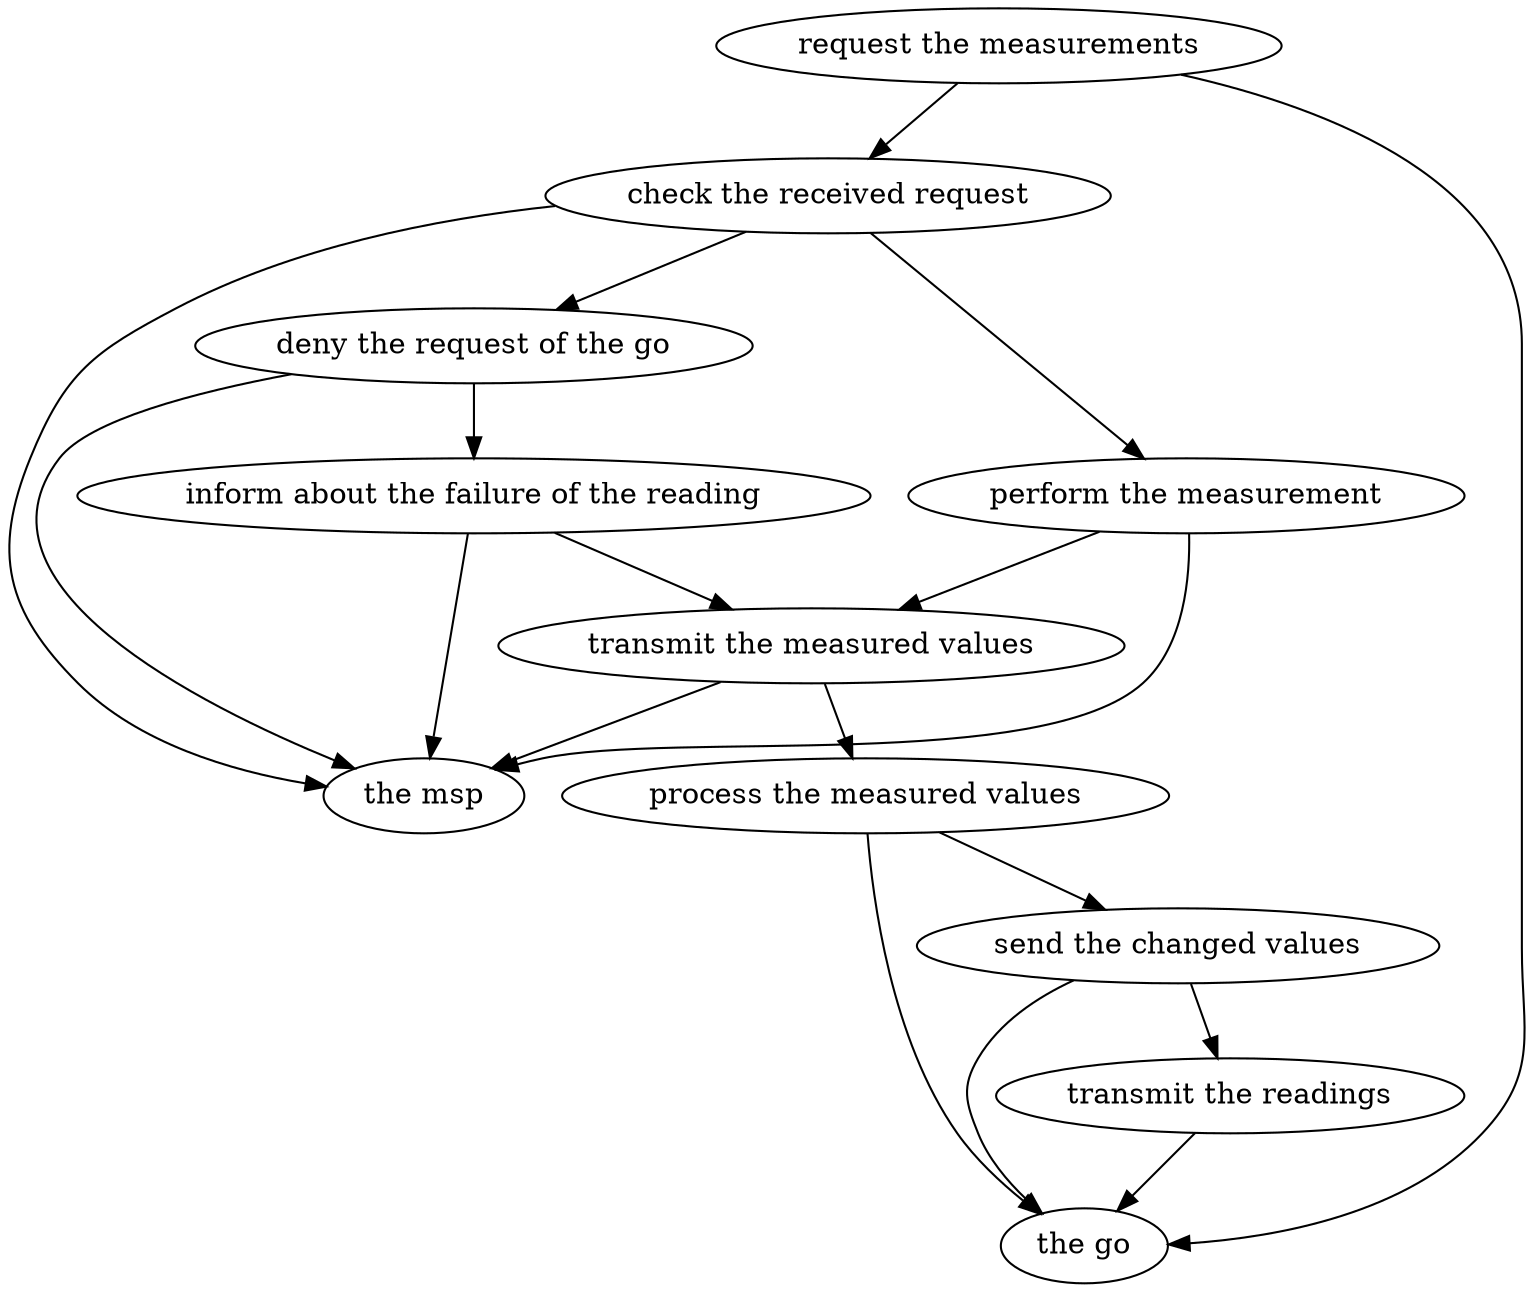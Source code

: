 strict digraph "doc-10.11" {
	graph [name="doc-10.11"];
	"request the measurements"	[attrs="{'type': 'Activity', 'label': 'request the measurements'}"];
	"check the received request"	[attrs="{'type': 'Activity', 'label': 'check the received request'}"];
	"request the measurements" -> "check the received request"	[attrs="{'type': 'flow', 'label': 'flow'}"];
	"the go"	[attrs="{'type': 'Actor', 'label': 'the go'}"];
	"request the measurements" -> "the go"	[attrs="{'type': 'actor performer', 'label': 'actor performer'}"];
	"deny the request of the go"	[attrs="{'type': 'Activity', 'label': 'deny the request of the go'}"];
	"check the received request" -> "deny the request of the go"	[attrs="{'type': 'flow', 'label': 'flow'}"];
	"perform the measurement"	[attrs="{'type': 'Activity', 'label': 'perform the measurement'}"];
	"check the received request" -> "perform the measurement"	[attrs="{'type': 'flow', 'label': 'flow'}"];
	"the msp"	[attrs="{'type': 'Actor', 'label': 'the msp'}"];
	"check the received request" -> "the msp"	[attrs="{'type': 'actor performer', 'label': 'actor performer'}"];
	"inform about the failure of the reading"	[attrs="{'type': 'Activity', 'label': 'inform about the failure of the reading'}"];
	"deny the request of the go" -> "inform about the failure of the reading"	[attrs="{'type': 'flow', 'label': 'flow'}"];
	"deny the request of the go" -> "the msp"	[attrs="{'type': 'actor performer', 'label': 'actor performer'}"];
	"transmit the measured values"	[attrs="{'type': 'Activity', 'label': 'transmit the measured values'}"];
	"perform the measurement" -> "transmit the measured values"	[attrs="{'type': 'flow', 'label': 'flow'}"];
	"perform the measurement" -> "the msp"	[attrs="{'type': 'actor performer', 'label': 'actor performer'}"];
	"inform about the failure of the reading" -> "transmit the measured values"	[attrs="{'type': 'flow', 'label': 'flow'}"];
	"inform about the failure of the reading" -> "the msp"	[attrs="{'type': 'actor performer', 'label': 'actor performer'}"];
	"process the measured values"	[attrs="{'type': 'Activity', 'label': 'process the measured values'}"];
	"transmit the measured values" -> "process the measured values"	[attrs="{'type': 'flow', 'label': 'flow'}"];
	"transmit the measured values" -> "the msp"	[attrs="{'type': 'actor performer', 'label': 'actor performer'}"];
	"send the changed values"	[attrs="{'type': 'Activity', 'label': 'send the changed values'}"];
	"process the measured values" -> "send the changed values"	[attrs="{'type': 'flow', 'label': 'flow'}"];
	"process the measured values" -> "the go"	[attrs="{'type': 'actor performer', 'label': 'actor performer'}"];
	"transmit the readings"	[attrs="{'type': 'Activity', 'label': 'transmit the readings'}"];
	"send the changed values" -> "transmit the readings"	[attrs="{'type': 'flow', 'label': 'flow'}"];
	"send the changed values" -> "the go"	[attrs="{'type': 'actor performer', 'label': 'actor performer'}"];
	"transmit the readings" -> "the go"	[attrs="{'type': 'actor performer', 'label': 'actor performer'}"];
}
